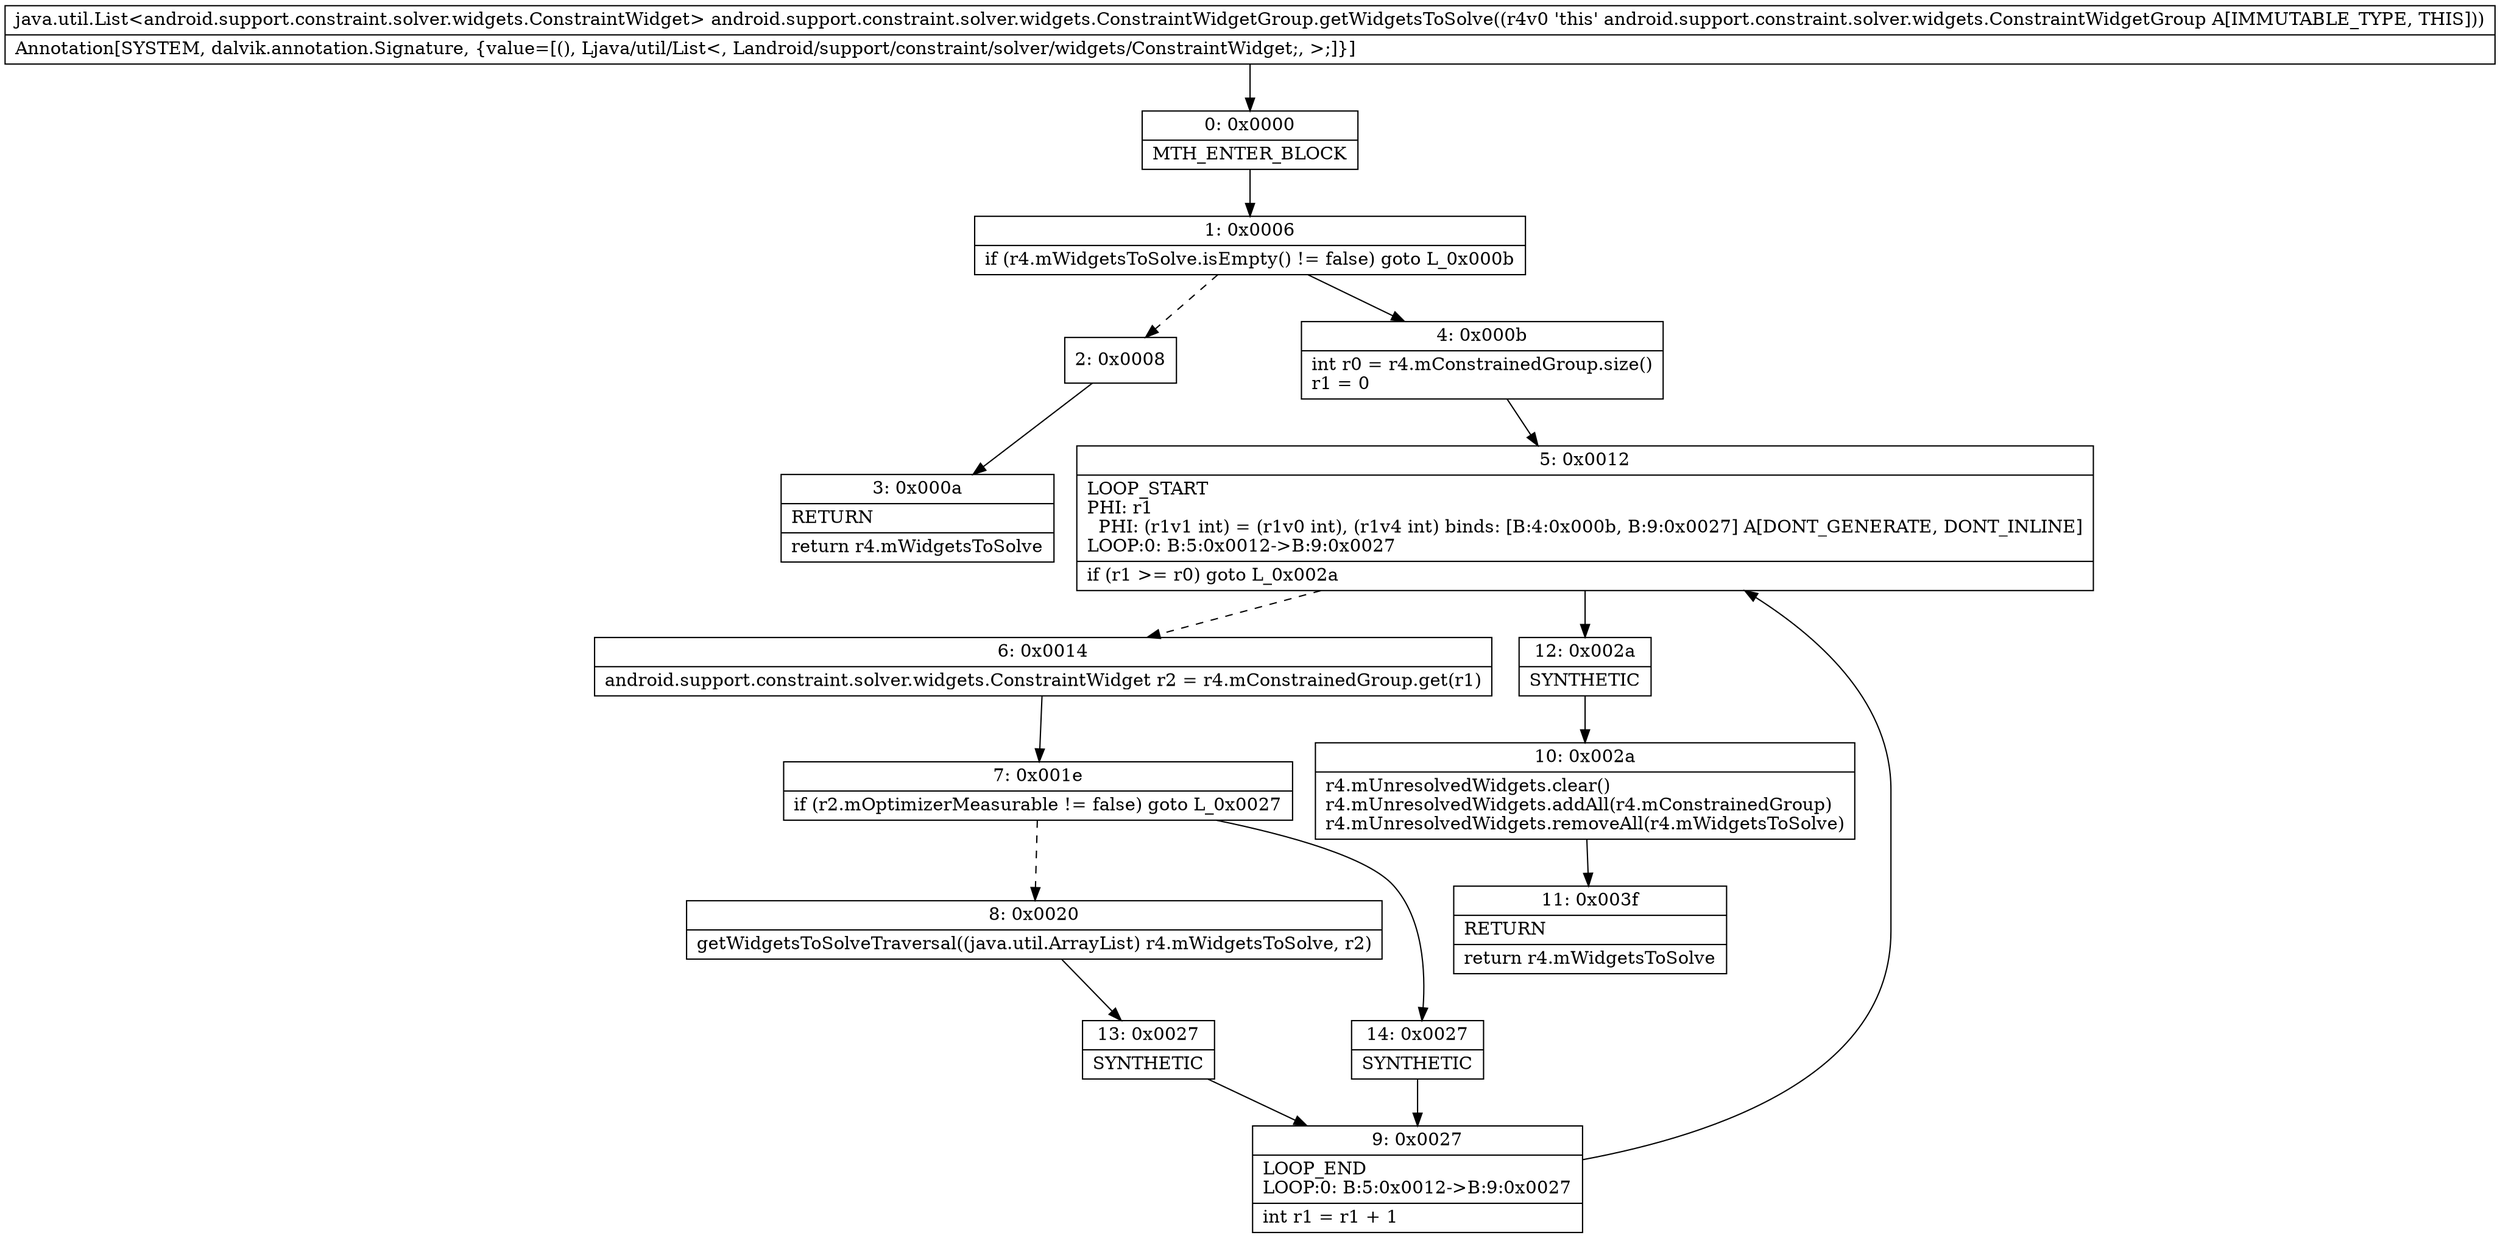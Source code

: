 digraph "CFG forandroid.support.constraint.solver.widgets.ConstraintWidgetGroup.getWidgetsToSolve()Ljava\/util\/List;" {
Node_0 [shape=record,label="{0\:\ 0x0000|MTH_ENTER_BLOCK\l}"];
Node_1 [shape=record,label="{1\:\ 0x0006|if (r4.mWidgetsToSolve.isEmpty() != false) goto L_0x000b\l}"];
Node_2 [shape=record,label="{2\:\ 0x0008}"];
Node_3 [shape=record,label="{3\:\ 0x000a|RETURN\l|return r4.mWidgetsToSolve\l}"];
Node_4 [shape=record,label="{4\:\ 0x000b|int r0 = r4.mConstrainedGroup.size()\lr1 = 0\l}"];
Node_5 [shape=record,label="{5\:\ 0x0012|LOOP_START\lPHI: r1 \l  PHI: (r1v1 int) = (r1v0 int), (r1v4 int) binds: [B:4:0x000b, B:9:0x0027] A[DONT_GENERATE, DONT_INLINE]\lLOOP:0: B:5:0x0012\-\>B:9:0x0027\l|if (r1 \>= r0) goto L_0x002a\l}"];
Node_6 [shape=record,label="{6\:\ 0x0014|android.support.constraint.solver.widgets.ConstraintWidget r2 = r4.mConstrainedGroup.get(r1)\l}"];
Node_7 [shape=record,label="{7\:\ 0x001e|if (r2.mOptimizerMeasurable != false) goto L_0x0027\l}"];
Node_8 [shape=record,label="{8\:\ 0x0020|getWidgetsToSolveTraversal((java.util.ArrayList) r4.mWidgetsToSolve, r2)\l}"];
Node_9 [shape=record,label="{9\:\ 0x0027|LOOP_END\lLOOP:0: B:5:0x0012\-\>B:9:0x0027\l|int r1 = r1 + 1\l}"];
Node_10 [shape=record,label="{10\:\ 0x002a|r4.mUnresolvedWidgets.clear()\lr4.mUnresolvedWidgets.addAll(r4.mConstrainedGroup)\lr4.mUnresolvedWidgets.removeAll(r4.mWidgetsToSolve)\l}"];
Node_11 [shape=record,label="{11\:\ 0x003f|RETURN\l|return r4.mWidgetsToSolve\l}"];
Node_12 [shape=record,label="{12\:\ 0x002a|SYNTHETIC\l}"];
Node_13 [shape=record,label="{13\:\ 0x0027|SYNTHETIC\l}"];
Node_14 [shape=record,label="{14\:\ 0x0027|SYNTHETIC\l}"];
MethodNode[shape=record,label="{java.util.List\<android.support.constraint.solver.widgets.ConstraintWidget\> android.support.constraint.solver.widgets.ConstraintWidgetGroup.getWidgetsToSolve((r4v0 'this' android.support.constraint.solver.widgets.ConstraintWidgetGroup A[IMMUTABLE_TYPE, THIS]))  | Annotation[SYSTEM, dalvik.annotation.Signature, \{value=[(), Ljava\/util\/List\<, Landroid\/support\/constraint\/solver\/widgets\/ConstraintWidget;, \>;]\}]\l}"];
MethodNode -> Node_0;
Node_0 -> Node_1;
Node_1 -> Node_2[style=dashed];
Node_1 -> Node_4;
Node_2 -> Node_3;
Node_4 -> Node_5;
Node_5 -> Node_6[style=dashed];
Node_5 -> Node_12;
Node_6 -> Node_7;
Node_7 -> Node_8[style=dashed];
Node_7 -> Node_14;
Node_8 -> Node_13;
Node_9 -> Node_5;
Node_10 -> Node_11;
Node_12 -> Node_10;
Node_13 -> Node_9;
Node_14 -> Node_9;
}

